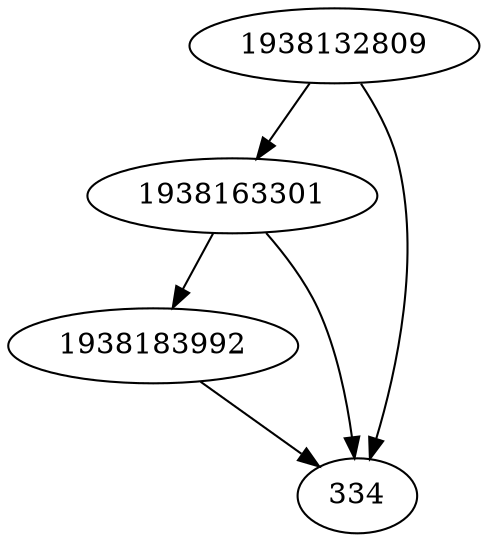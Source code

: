strict digraph  {
1938183992;
1938132809;
1938163301;
334;
1938183992 -> 334;
1938132809 -> 334;
1938132809 -> 1938163301;
1938163301 -> 334;
1938163301 -> 1938183992;
}
